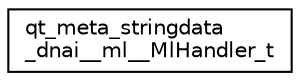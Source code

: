 digraph "Graphical Class Hierarchy"
{
  edge [fontname="Helvetica",fontsize="10",labelfontname="Helvetica",labelfontsize="10"];
  node [fontname="Helvetica",fontsize="10",shape=record];
  rankdir="LR";
  Node1 [label="qt_meta_stringdata\l_dnai__ml__MlHandler_t",height=0.2,width=0.4,color="black", fillcolor="white", style="filled",URL="$structqt__meta__stringdata__dnai____ml_____ml_handler__t.html"];
}
